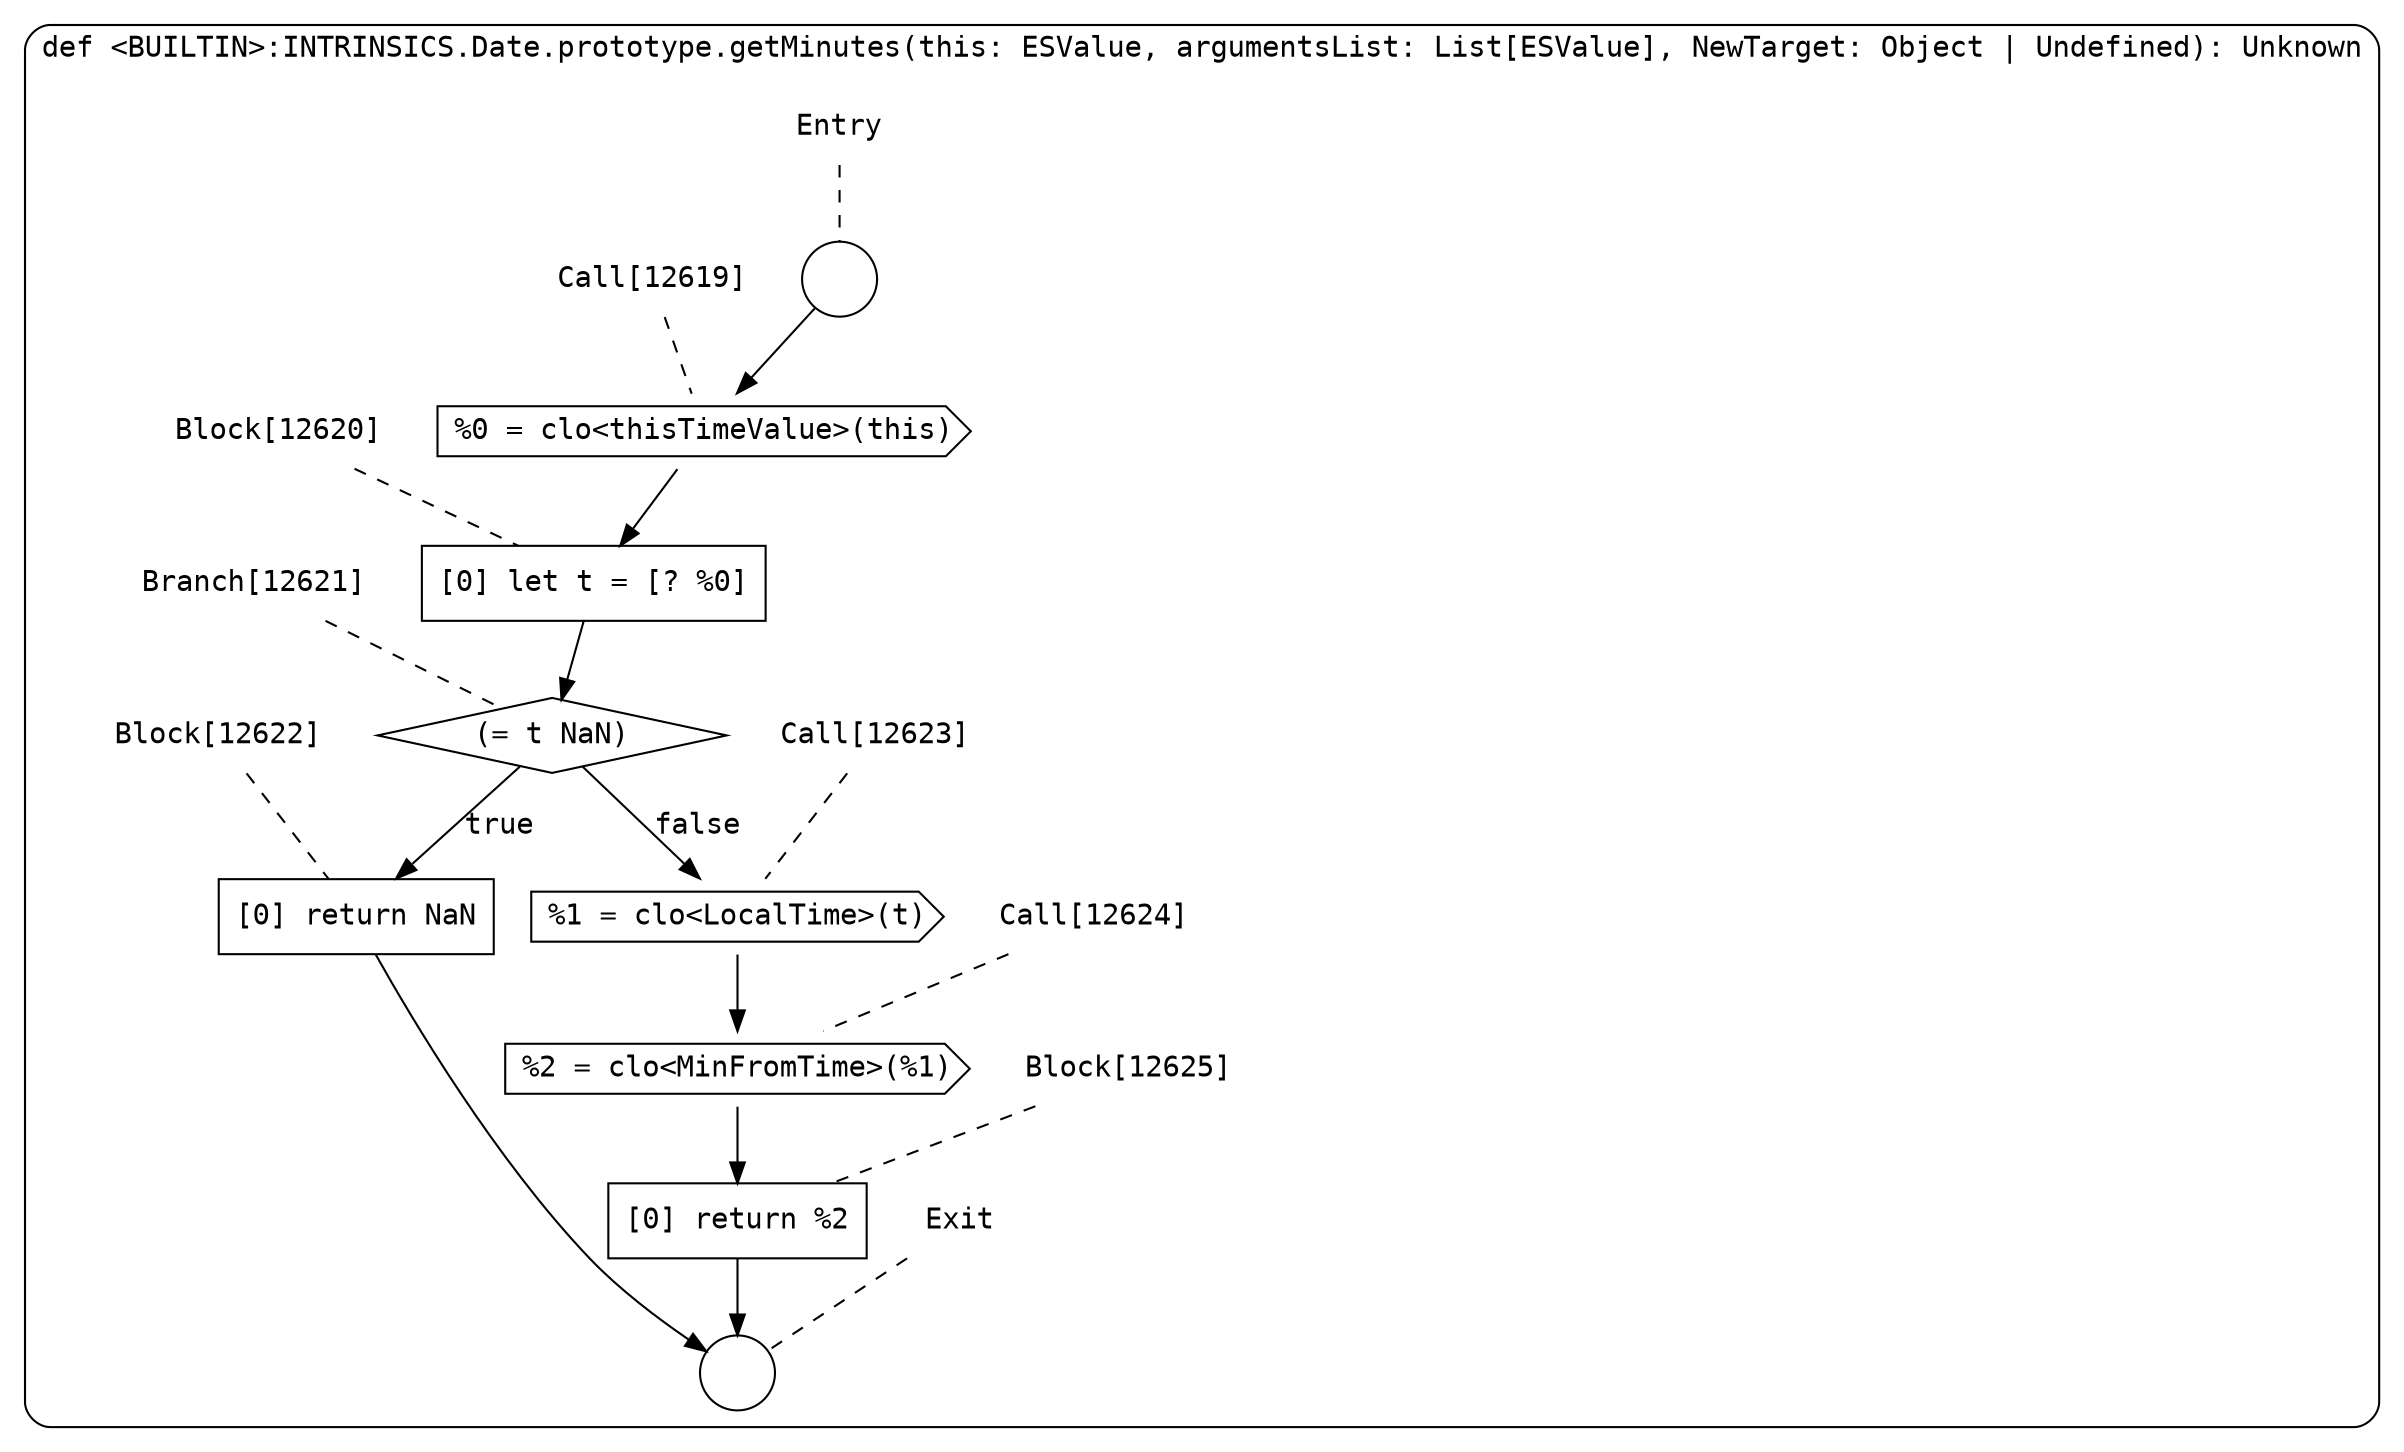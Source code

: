 digraph {
  graph [fontname = "Consolas"]
  node [fontname = "Consolas"]
  edge [fontname = "Consolas"]
  subgraph cluster2124 {
    label = "def <BUILTIN>:INTRINSICS.Date.prototype.getMinutes(this: ESValue, argumentsList: List[ESValue], NewTarget: Object | Undefined): Unknown"
    style = rounded
    cluster2124_entry_name [shape=none, label=<<font color="black">Entry</font>>]
    cluster2124_entry_name -> cluster2124_entry [arrowhead=none, color="black", style=dashed]
    cluster2124_entry [shape=circle label=" " color="black" fillcolor="white" style=filled]
    cluster2124_entry -> node12619 [color="black"]
    cluster2124_exit_name [shape=none, label=<<font color="black">Exit</font>>]
    cluster2124_exit_name -> cluster2124_exit [arrowhead=none, color="black", style=dashed]
    cluster2124_exit [shape=circle label=" " color="black" fillcolor="white" style=filled]
    node12619_name [shape=none, label=<<font color="black">Call[12619]</font>>]
    node12619_name -> node12619 [arrowhead=none, color="black", style=dashed]
    node12619 [shape=cds, label=<<font color="black">%0 = clo&lt;thisTimeValue&gt;(this)</font>> color="black" fillcolor="white", style=filled]
    node12619 -> node12620 [color="black"]
    node12620_name [shape=none, label=<<font color="black">Block[12620]</font>>]
    node12620_name -> node12620 [arrowhead=none, color="black", style=dashed]
    node12620 [shape=box, label=<<font color="black">[0] let t = [? %0]<BR ALIGN="LEFT"/></font>> color="black" fillcolor="white", style=filled]
    node12620 -> node12621 [color="black"]
    node12621_name [shape=none, label=<<font color="black">Branch[12621]</font>>]
    node12621_name -> node12621 [arrowhead=none, color="black", style=dashed]
    node12621 [shape=diamond, label=<<font color="black">(= t NaN)</font>> color="black" fillcolor="white", style=filled]
    node12621 -> node12622 [label=<<font color="black">true</font>> color="black"]
    node12621 -> node12623 [label=<<font color="black">false</font>> color="black"]
    node12622_name [shape=none, label=<<font color="black">Block[12622]</font>>]
    node12622_name -> node12622 [arrowhead=none, color="black", style=dashed]
    node12622 [shape=box, label=<<font color="black">[0] return NaN<BR ALIGN="LEFT"/></font>> color="black" fillcolor="white", style=filled]
    node12622 -> cluster2124_exit [color="black"]
    node12623_name [shape=none, label=<<font color="black">Call[12623]</font>>]
    node12623_name -> node12623 [arrowhead=none, color="black", style=dashed]
    node12623 [shape=cds, label=<<font color="black">%1 = clo&lt;LocalTime&gt;(t)</font>> color="black" fillcolor="white", style=filled]
    node12623 -> node12624 [color="black"]
    node12624_name [shape=none, label=<<font color="black">Call[12624]</font>>]
    node12624_name -> node12624 [arrowhead=none, color="black", style=dashed]
    node12624 [shape=cds, label=<<font color="black">%2 = clo&lt;MinFromTime&gt;(%1)</font>> color="black" fillcolor="white", style=filled]
    node12624 -> node12625 [color="black"]
    node12625_name [shape=none, label=<<font color="black">Block[12625]</font>>]
    node12625_name -> node12625 [arrowhead=none, color="black", style=dashed]
    node12625 [shape=box, label=<<font color="black">[0] return %2<BR ALIGN="LEFT"/></font>> color="black" fillcolor="white", style=filled]
    node12625 -> cluster2124_exit [color="black"]
  }
}